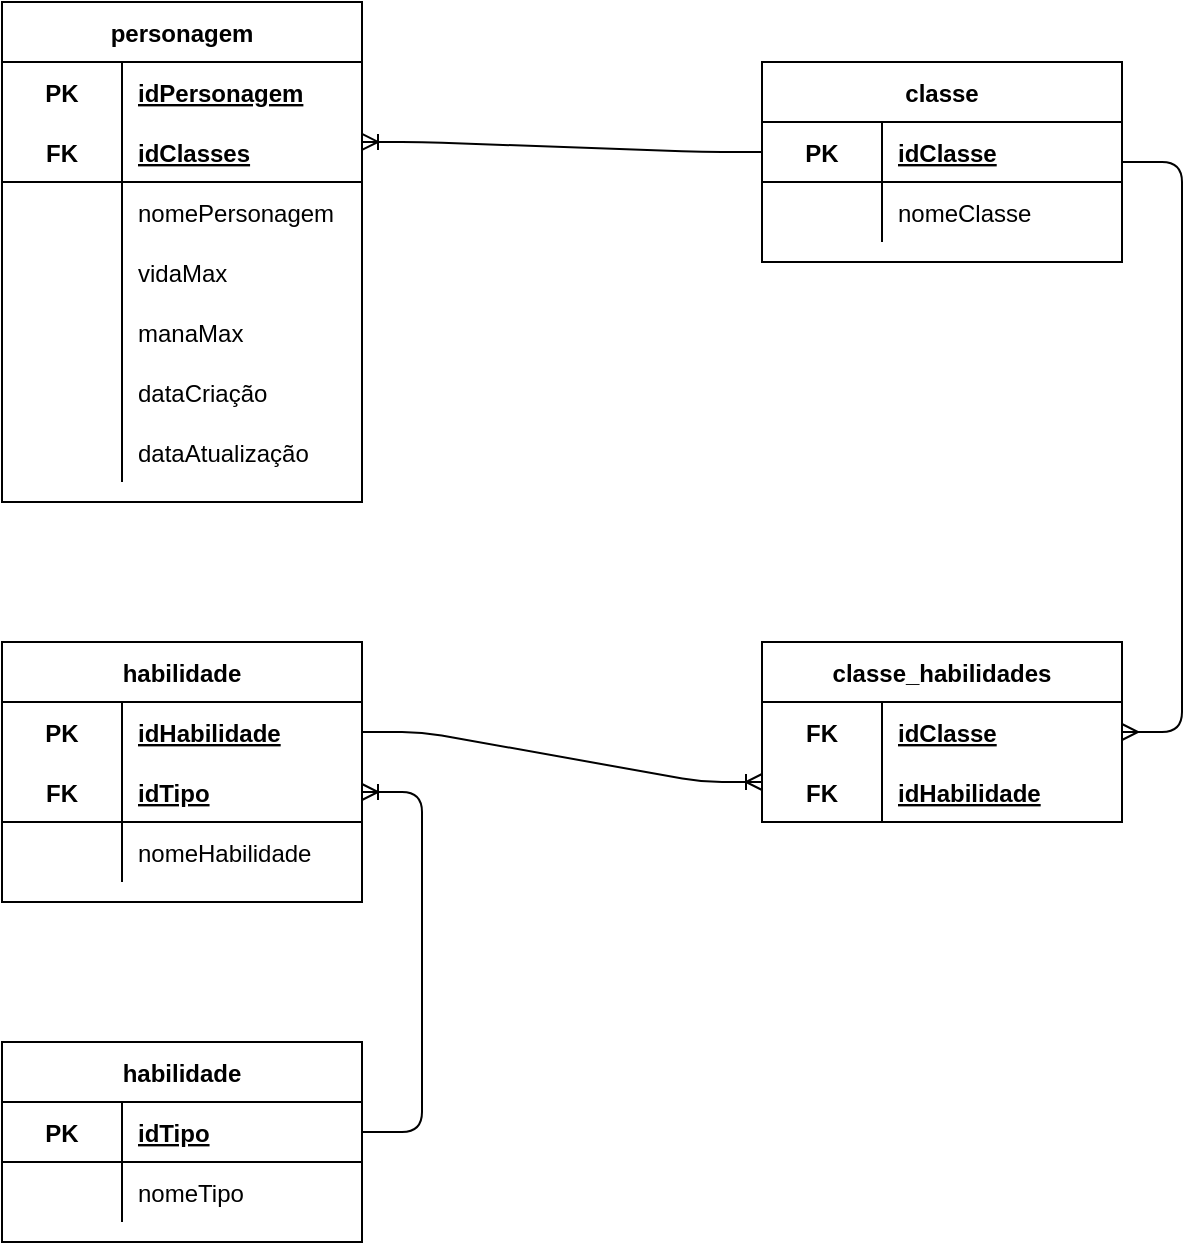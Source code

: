 <mxfile version="14.9.5" type="device"><diagram id="Vnr_DaOeJ2HsaMhXZIjR" name="Page-1"><mxGraphModel dx="1038" dy="579" grid="1" gridSize="10" guides="1" tooltips="1" connect="1" arrows="1" fold="1" page="1" pageScale="1" pageWidth="827" pageHeight="1169" math="0" shadow="0"><root><mxCell id="0"/><mxCell id="1" parent="0"/><mxCell id="y7KEYFcvt6DQ4FBDvmUr-17" value="personagem" style="shape=table;startSize=30;container=1;collapsible=1;childLayout=tableLayout;fixedRows=1;rowLines=0;fontStyle=1;align=center;resizeLast=1;" vertex="1" parent="1"><mxGeometry x="40" y="40" width="180" height="250" as="geometry"/></mxCell><mxCell id="y7KEYFcvt6DQ4FBDvmUr-18" value="" style="shape=partialRectangle;collapsible=0;dropTarget=0;pointerEvents=0;fillColor=none;top=0;left=0;bottom=0;right=0;points=[[0,0.5],[1,0.5]];portConstraint=eastwest;" vertex="1" parent="y7KEYFcvt6DQ4FBDvmUr-17"><mxGeometry y="30" width="180" height="30" as="geometry"/></mxCell><mxCell id="y7KEYFcvt6DQ4FBDvmUr-19" value="PK" style="shape=partialRectangle;connectable=0;fillColor=none;top=0;left=0;bottom=0;right=0;fontStyle=1;overflow=hidden;" vertex="1" parent="y7KEYFcvt6DQ4FBDvmUr-18"><mxGeometry width="60" height="30" as="geometry"/></mxCell><mxCell id="y7KEYFcvt6DQ4FBDvmUr-20" value="idPersonagem" style="shape=partialRectangle;connectable=0;fillColor=none;top=0;left=0;bottom=0;right=0;align=left;spacingLeft=6;fontStyle=5;overflow=hidden;" vertex="1" parent="y7KEYFcvt6DQ4FBDvmUr-18"><mxGeometry x="60" width="120" height="30" as="geometry"/></mxCell><mxCell id="y7KEYFcvt6DQ4FBDvmUr-21" value="" style="shape=partialRectangle;collapsible=0;dropTarget=0;pointerEvents=0;fillColor=none;top=0;left=0;bottom=1;right=0;points=[[0,0.5],[1,0.5]];portConstraint=eastwest;" vertex="1" parent="y7KEYFcvt6DQ4FBDvmUr-17"><mxGeometry y="60" width="180" height="30" as="geometry"/></mxCell><mxCell id="y7KEYFcvt6DQ4FBDvmUr-22" value="FK" style="shape=partialRectangle;connectable=0;fillColor=none;top=0;left=0;bottom=0;right=0;fontStyle=1;overflow=hidden;" vertex="1" parent="y7KEYFcvt6DQ4FBDvmUr-21"><mxGeometry width="60" height="30" as="geometry"/></mxCell><mxCell id="y7KEYFcvt6DQ4FBDvmUr-23" value="idClasses" style="shape=partialRectangle;connectable=0;fillColor=none;top=0;left=0;bottom=0;right=0;align=left;spacingLeft=6;fontStyle=5;overflow=hidden;" vertex="1" parent="y7KEYFcvt6DQ4FBDvmUr-21"><mxGeometry x="60" width="120" height="30" as="geometry"/></mxCell><mxCell id="y7KEYFcvt6DQ4FBDvmUr-24" value="" style="shape=partialRectangle;collapsible=0;dropTarget=0;pointerEvents=0;fillColor=none;top=0;left=0;bottom=0;right=0;points=[[0,0.5],[1,0.5]];portConstraint=eastwest;" vertex="1" parent="y7KEYFcvt6DQ4FBDvmUr-17"><mxGeometry y="90" width="180" height="30" as="geometry"/></mxCell><mxCell id="y7KEYFcvt6DQ4FBDvmUr-25" value="" style="shape=partialRectangle;connectable=0;fillColor=none;top=0;left=0;bottom=0;right=0;editable=1;overflow=hidden;" vertex="1" parent="y7KEYFcvt6DQ4FBDvmUr-24"><mxGeometry width="60" height="30" as="geometry"/></mxCell><mxCell id="y7KEYFcvt6DQ4FBDvmUr-26" value="nomePersonagem" style="shape=partialRectangle;connectable=0;fillColor=none;top=0;left=0;bottom=0;right=0;align=left;spacingLeft=6;overflow=hidden;" vertex="1" parent="y7KEYFcvt6DQ4FBDvmUr-24"><mxGeometry x="60" width="120" height="30" as="geometry"/></mxCell><mxCell id="y7KEYFcvt6DQ4FBDvmUr-27" value="" style="shape=partialRectangle;collapsible=0;dropTarget=0;pointerEvents=0;fillColor=none;top=0;left=0;bottom=0;right=0;points=[[0,0.5],[1,0.5]];portConstraint=eastwest;" vertex="1" parent="y7KEYFcvt6DQ4FBDvmUr-17"><mxGeometry y="120" width="180" height="30" as="geometry"/></mxCell><mxCell id="y7KEYFcvt6DQ4FBDvmUr-28" value="" style="shape=partialRectangle;connectable=0;fillColor=none;top=0;left=0;bottom=0;right=0;editable=1;overflow=hidden;" vertex="1" parent="y7KEYFcvt6DQ4FBDvmUr-27"><mxGeometry width="60" height="30" as="geometry"/></mxCell><mxCell id="y7KEYFcvt6DQ4FBDvmUr-29" value="vidaMax" style="shape=partialRectangle;connectable=0;fillColor=none;top=0;left=0;bottom=0;right=0;align=left;spacingLeft=6;overflow=hidden;" vertex="1" parent="y7KEYFcvt6DQ4FBDvmUr-27"><mxGeometry x="60" width="120" height="30" as="geometry"/></mxCell><mxCell id="y7KEYFcvt6DQ4FBDvmUr-30" value="" style="shape=partialRectangle;collapsible=0;dropTarget=0;pointerEvents=0;fillColor=none;top=0;left=0;bottom=0;right=0;points=[[0,0.5],[1,0.5]];portConstraint=eastwest;" vertex="1" parent="y7KEYFcvt6DQ4FBDvmUr-17"><mxGeometry y="150" width="180" height="30" as="geometry"/></mxCell><mxCell id="y7KEYFcvt6DQ4FBDvmUr-31" value="" style="shape=partialRectangle;connectable=0;fillColor=none;top=0;left=0;bottom=0;right=0;editable=1;overflow=hidden;" vertex="1" parent="y7KEYFcvt6DQ4FBDvmUr-30"><mxGeometry width="60" height="30" as="geometry"/></mxCell><mxCell id="y7KEYFcvt6DQ4FBDvmUr-32" value="manaMax" style="shape=partialRectangle;connectable=0;fillColor=none;top=0;left=0;bottom=0;right=0;align=left;spacingLeft=6;overflow=hidden;" vertex="1" parent="y7KEYFcvt6DQ4FBDvmUr-30"><mxGeometry x="60" width="120" height="30" as="geometry"/></mxCell><mxCell id="y7KEYFcvt6DQ4FBDvmUr-48" value="" style="shape=partialRectangle;collapsible=0;dropTarget=0;pointerEvents=0;fillColor=none;top=0;left=0;bottom=0;right=0;points=[[0,0.5],[1,0.5]];portConstraint=eastwest;" vertex="1" parent="y7KEYFcvt6DQ4FBDvmUr-17"><mxGeometry y="180" width="180" height="30" as="geometry"/></mxCell><mxCell id="y7KEYFcvt6DQ4FBDvmUr-49" value="" style="shape=partialRectangle;connectable=0;fillColor=none;top=0;left=0;bottom=0;right=0;editable=1;overflow=hidden;" vertex="1" parent="y7KEYFcvt6DQ4FBDvmUr-48"><mxGeometry width="60" height="30" as="geometry"/></mxCell><mxCell id="y7KEYFcvt6DQ4FBDvmUr-50" value="dataCriação" style="shape=partialRectangle;connectable=0;fillColor=none;top=0;left=0;bottom=0;right=0;align=left;spacingLeft=6;overflow=hidden;" vertex="1" parent="y7KEYFcvt6DQ4FBDvmUr-48"><mxGeometry x="60" width="120" height="30" as="geometry"/></mxCell><mxCell id="y7KEYFcvt6DQ4FBDvmUr-51" value="" style="shape=partialRectangle;collapsible=0;dropTarget=0;pointerEvents=0;fillColor=none;top=0;left=0;bottom=0;right=0;points=[[0,0.5],[1,0.5]];portConstraint=eastwest;" vertex="1" parent="y7KEYFcvt6DQ4FBDvmUr-17"><mxGeometry y="210" width="180" height="30" as="geometry"/></mxCell><mxCell id="y7KEYFcvt6DQ4FBDvmUr-52" value="" style="shape=partialRectangle;connectable=0;fillColor=none;top=0;left=0;bottom=0;right=0;editable=1;overflow=hidden;" vertex="1" parent="y7KEYFcvt6DQ4FBDvmUr-51"><mxGeometry width="60" height="30" as="geometry"/></mxCell><mxCell id="y7KEYFcvt6DQ4FBDvmUr-53" value="dataAtualização" style="shape=partialRectangle;connectable=0;fillColor=none;top=0;left=0;bottom=0;right=0;align=left;spacingLeft=6;overflow=hidden;" vertex="1" parent="y7KEYFcvt6DQ4FBDvmUr-51"><mxGeometry x="60" width="120" height="30" as="geometry"/></mxCell><mxCell id="y7KEYFcvt6DQ4FBDvmUr-54" value="classe" style="shape=table;startSize=30;container=1;collapsible=1;childLayout=tableLayout;fixedRows=1;rowLines=0;fontStyle=1;align=center;resizeLast=1;" vertex="1" parent="1"><mxGeometry x="420" y="70" width="180" height="100" as="geometry"/></mxCell><mxCell id="y7KEYFcvt6DQ4FBDvmUr-58" value="" style="shape=partialRectangle;collapsible=0;dropTarget=0;pointerEvents=0;fillColor=none;top=0;left=0;bottom=1;right=0;points=[[0,0.5],[1,0.5]];portConstraint=eastwest;" vertex="1" parent="y7KEYFcvt6DQ4FBDvmUr-54"><mxGeometry y="30" width="180" height="30" as="geometry"/></mxCell><mxCell id="y7KEYFcvt6DQ4FBDvmUr-59" value="PK" style="shape=partialRectangle;connectable=0;fillColor=none;top=0;left=0;bottom=0;right=0;fontStyle=1;overflow=hidden;" vertex="1" parent="y7KEYFcvt6DQ4FBDvmUr-58"><mxGeometry width="60" height="30" as="geometry"/></mxCell><mxCell id="y7KEYFcvt6DQ4FBDvmUr-60" value="idClasse" style="shape=partialRectangle;connectable=0;fillColor=none;top=0;left=0;bottom=0;right=0;align=left;spacingLeft=6;fontStyle=5;overflow=hidden;" vertex="1" parent="y7KEYFcvt6DQ4FBDvmUr-58"><mxGeometry x="60" width="120" height="30" as="geometry"/></mxCell><mxCell id="y7KEYFcvt6DQ4FBDvmUr-64" value="" style="shape=partialRectangle;collapsible=0;dropTarget=0;pointerEvents=0;fillColor=none;top=0;left=0;bottom=0;right=0;points=[[0,0.5],[1,0.5]];portConstraint=eastwest;" vertex="1" parent="y7KEYFcvt6DQ4FBDvmUr-54"><mxGeometry y="60" width="180" height="30" as="geometry"/></mxCell><mxCell id="y7KEYFcvt6DQ4FBDvmUr-65" value="" style="shape=partialRectangle;connectable=0;fillColor=none;top=0;left=0;bottom=0;right=0;editable=1;overflow=hidden;" vertex="1" parent="y7KEYFcvt6DQ4FBDvmUr-64"><mxGeometry width="60" height="30" as="geometry"/></mxCell><mxCell id="y7KEYFcvt6DQ4FBDvmUr-66" value="nomeClasse" style="shape=partialRectangle;connectable=0;fillColor=none;top=0;left=0;bottom=0;right=0;align=left;spacingLeft=6;overflow=hidden;" vertex="1" parent="y7KEYFcvt6DQ4FBDvmUr-64"><mxGeometry x="60" width="120" height="30" as="geometry"/></mxCell><mxCell id="y7KEYFcvt6DQ4FBDvmUr-70" value="" style="edgeStyle=entityRelationEdgeStyle;fontSize=12;html=1;endArrow=ERoneToMany;entryX=1;entryY=0.333;entryDx=0;entryDy=0;entryPerimeter=0;exitX=0;exitY=0.5;exitDx=0;exitDy=0;" edge="1" parent="1" source="y7KEYFcvt6DQ4FBDvmUr-58" target="y7KEYFcvt6DQ4FBDvmUr-21"><mxGeometry width="100" height="100" relative="1" as="geometry"><mxPoint x="320" y="330" as="sourcePoint"/><mxPoint x="420" y="230" as="targetPoint"/></mxGeometry></mxCell><mxCell id="y7KEYFcvt6DQ4FBDvmUr-71" value="habilidade" style="shape=table;startSize=30;container=1;collapsible=1;childLayout=tableLayout;fixedRows=1;rowLines=0;fontStyle=1;align=center;resizeLast=1;" vertex="1" parent="1"><mxGeometry x="40" y="360" width="180" height="130" as="geometry"/></mxCell><mxCell id="y7KEYFcvt6DQ4FBDvmUr-72" value="" style="shape=partialRectangle;collapsible=0;dropTarget=0;pointerEvents=0;fillColor=none;top=0;left=0;bottom=0;right=0;points=[[0,0.5],[1,0.5]];portConstraint=eastwest;" vertex="1" parent="y7KEYFcvt6DQ4FBDvmUr-71"><mxGeometry y="30" width="180" height="30" as="geometry"/></mxCell><mxCell id="y7KEYFcvt6DQ4FBDvmUr-73" value="PK" style="shape=partialRectangle;connectable=0;fillColor=none;top=0;left=0;bottom=0;right=0;fontStyle=1;overflow=hidden;" vertex="1" parent="y7KEYFcvt6DQ4FBDvmUr-72"><mxGeometry width="60" height="30" as="geometry"/></mxCell><mxCell id="y7KEYFcvt6DQ4FBDvmUr-74" value="idHabilidade" style="shape=partialRectangle;connectable=0;fillColor=none;top=0;left=0;bottom=0;right=0;align=left;spacingLeft=6;fontStyle=5;overflow=hidden;" vertex="1" parent="y7KEYFcvt6DQ4FBDvmUr-72"><mxGeometry x="60" width="120" height="30" as="geometry"/></mxCell><mxCell id="y7KEYFcvt6DQ4FBDvmUr-75" value="" style="shape=partialRectangle;collapsible=0;dropTarget=0;pointerEvents=0;fillColor=none;top=0;left=0;bottom=1;right=0;points=[[0,0.5],[1,0.5]];portConstraint=eastwest;" vertex="1" parent="y7KEYFcvt6DQ4FBDvmUr-71"><mxGeometry y="60" width="180" height="30" as="geometry"/></mxCell><mxCell id="y7KEYFcvt6DQ4FBDvmUr-76" value="FK" style="shape=partialRectangle;connectable=0;fillColor=none;top=0;left=0;bottom=0;right=0;fontStyle=1;overflow=hidden;" vertex="1" parent="y7KEYFcvt6DQ4FBDvmUr-75"><mxGeometry width="60" height="30" as="geometry"/></mxCell><mxCell id="y7KEYFcvt6DQ4FBDvmUr-77" value="idTipo" style="shape=partialRectangle;connectable=0;fillColor=none;top=0;left=0;bottom=0;right=0;align=left;spacingLeft=6;fontStyle=5;overflow=hidden;" vertex="1" parent="y7KEYFcvt6DQ4FBDvmUr-75"><mxGeometry x="60" width="120" height="30" as="geometry"/></mxCell><mxCell id="y7KEYFcvt6DQ4FBDvmUr-81" value="" style="shape=partialRectangle;collapsible=0;dropTarget=0;pointerEvents=0;fillColor=none;top=0;left=0;bottom=0;right=0;points=[[0,0.5],[1,0.5]];portConstraint=eastwest;" vertex="1" parent="y7KEYFcvt6DQ4FBDvmUr-71"><mxGeometry y="90" width="180" height="30" as="geometry"/></mxCell><mxCell id="y7KEYFcvt6DQ4FBDvmUr-82" value="" style="shape=partialRectangle;connectable=0;fillColor=none;top=0;left=0;bottom=0;right=0;editable=1;overflow=hidden;" vertex="1" parent="y7KEYFcvt6DQ4FBDvmUr-81"><mxGeometry width="60" height="30" as="geometry"/></mxCell><mxCell id="y7KEYFcvt6DQ4FBDvmUr-83" value="nomeHabilidade" style="shape=partialRectangle;connectable=0;fillColor=none;top=0;left=0;bottom=0;right=0;align=left;spacingLeft=6;overflow=hidden;" vertex="1" parent="y7KEYFcvt6DQ4FBDvmUr-81"><mxGeometry x="60" width="120" height="30" as="geometry"/></mxCell><mxCell id="y7KEYFcvt6DQ4FBDvmUr-84" value="classe_habilidades" style="shape=table;startSize=30;container=1;collapsible=1;childLayout=tableLayout;fixedRows=1;rowLines=0;fontStyle=1;align=center;resizeLast=1;" vertex="1" parent="1"><mxGeometry x="420" y="360" width="180" height="90" as="geometry"/></mxCell><mxCell id="y7KEYFcvt6DQ4FBDvmUr-85" value="" style="shape=partialRectangle;collapsible=0;dropTarget=0;pointerEvents=0;fillColor=none;top=0;left=0;bottom=0;right=0;points=[[0,0.5],[1,0.5]];portConstraint=eastwest;" vertex="1" parent="y7KEYFcvt6DQ4FBDvmUr-84"><mxGeometry y="30" width="180" height="30" as="geometry"/></mxCell><mxCell id="y7KEYFcvt6DQ4FBDvmUr-86" value="FK" style="shape=partialRectangle;connectable=0;fillColor=none;top=0;left=0;bottom=0;right=0;fontStyle=1;overflow=hidden;" vertex="1" parent="y7KEYFcvt6DQ4FBDvmUr-85"><mxGeometry width="60" height="30" as="geometry"/></mxCell><mxCell id="y7KEYFcvt6DQ4FBDvmUr-87" value="idClasse" style="shape=partialRectangle;connectable=0;fillColor=none;top=0;left=0;bottom=0;right=0;align=left;spacingLeft=6;fontStyle=5;overflow=hidden;" vertex="1" parent="y7KEYFcvt6DQ4FBDvmUr-85"><mxGeometry x="60" width="120" height="30" as="geometry"/></mxCell><mxCell id="y7KEYFcvt6DQ4FBDvmUr-88" value="" style="shape=partialRectangle;collapsible=0;dropTarget=0;pointerEvents=0;fillColor=none;top=0;left=0;bottom=1;right=0;points=[[0,0.5],[1,0.5]];portConstraint=eastwest;" vertex="1" parent="y7KEYFcvt6DQ4FBDvmUr-84"><mxGeometry y="60" width="180" height="30" as="geometry"/></mxCell><mxCell id="y7KEYFcvt6DQ4FBDvmUr-89" value="FK" style="shape=partialRectangle;connectable=0;fillColor=none;top=0;left=0;bottom=0;right=0;fontStyle=1;overflow=hidden;" vertex="1" parent="y7KEYFcvt6DQ4FBDvmUr-88"><mxGeometry width="60" height="30" as="geometry"/></mxCell><mxCell id="y7KEYFcvt6DQ4FBDvmUr-90" value="idHabilidade" style="shape=partialRectangle;connectable=0;fillColor=none;top=0;left=0;bottom=0;right=0;align=left;spacingLeft=6;fontStyle=5;overflow=hidden;" vertex="1" parent="y7KEYFcvt6DQ4FBDvmUr-88"><mxGeometry x="60" width="120" height="30" as="geometry"/></mxCell><mxCell id="y7KEYFcvt6DQ4FBDvmUr-97" value="" style="edgeStyle=entityRelationEdgeStyle;fontSize=12;html=1;endArrow=ERmany;entryX=1;entryY=0.5;entryDx=0;entryDy=0;" edge="1" parent="1" target="y7KEYFcvt6DQ4FBDvmUr-85"><mxGeometry width="100" height="100" relative="1" as="geometry"><mxPoint x="600" y="120" as="sourcePoint"/><mxPoint x="700" y="20" as="targetPoint"/></mxGeometry></mxCell><mxCell id="y7KEYFcvt6DQ4FBDvmUr-98" value="habilidade" style="shape=table;startSize=30;container=1;collapsible=1;childLayout=tableLayout;fixedRows=1;rowLines=0;fontStyle=1;align=center;resizeLast=1;" vertex="1" parent="1"><mxGeometry x="40" y="560" width="180" height="100" as="geometry"/></mxCell><mxCell id="y7KEYFcvt6DQ4FBDvmUr-102" value="" style="shape=partialRectangle;collapsible=0;dropTarget=0;pointerEvents=0;fillColor=none;top=0;left=0;bottom=1;right=0;points=[[0,0.5],[1,0.5]];portConstraint=eastwest;" vertex="1" parent="y7KEYFcvt6DQ4FBDvmUr-98"><mxGeometry y="30" width="180" height="30" as="geometry"/></mxCell><mxCell id="y7KEYFcvt6DQ4FBDvmUr-103" value="PK" style="shape=partialRectangle;connectable=0;fillColor=none;top=0;left=0;bottom=0;right=0;fontStyle=1;overflow=hidden;" vertex="1" parent="y7KEYFcvt6DQ4FBDvmUr-102"><mxGeometry width="60" height="30" as="geometry"/></mxCell><mxCell id="y7KEYFcvt6DQ4FBDvmUr-104" value="idTipo" style="shape=partialRectangle;connectable=0;fillColor=none;top=0;left=0;bottom=0;right=0;align=left;spacingLeft=6;fontStyle=5;overflow=hidden;" vertex="1" parent="y7KEYFcvt6DQ4FBDvmUr-102"><mxGeometry x="60" width="120" height="30" as="geometry"/></mxCell><mxCell id="y7KEYFcvt6DQ4FBDvmUr-105" value="" style="shape=partialRectangle;collapsible=0;dropTarget=0;pointerEvents=0;fillColor=none;top=0;left=0;bottom=0;right=0;points=[[0,0.5],[1,0.5]];portConstraint=eastwest;" vertex="1" parent="y7KEYFcvt6DQ4FBDvmUr-98"><mxGeometry y="60" width="180" height="30" as="geometry"/></mxCell><mxCell id="y7KEYFcvt6DQ4FBDvmUr-106" value="" style="shape=partialRectangle;connectable=0;fillColor=none;top=0;left=0;bottom=0;right=0;editable=1;overflow=hidden;" vertex="1" parent="y7KEYFcvt6DQ4FBDvmUr-105"><mxGeometry width="60" height="30" as="geometry"/></mxCell><mxCell id="y7KEYFcvt6DQ4FBDvmUr-107" value="nomeTipo" style="shape=partialRectangle;connectable=0;fillColor=none;top=0;left=0;bottom=0;right=0;align=left;spacingLeft=6;overflow=hidden;" vertex="1" parent="y7KEYFcvt6DQ4FBDvmUr-105"><mxGeometry x="60" width="120" height="30" as="geometry"/></mxCell><mxCell id="y7KEYFcvt6DQ4FBDvmUr-108" value="" style="edgeStyle=entityRelationEdgeStyle;fontSize=12;html=1;endArrow=ERoneToMany;exitX=1;exitY=0.5;exitDx=0;exitDy=0;" edge="1" parent="1" source="y7KEYFcvt6DQ4FBDvmUr-72"><mxGeometry width="100" height="100" relative="1" as="geometry"><mxPoint x="320" y="530" as="sourcePoint"/><mxPoint x="420" y="430" as="targetPoint"/></mxGeometry></mxCell><mxCell id="y7KEYFcvt6DQ4FBDvmUr-109" value="" style="edgeStyle=entityRelationEdgeStyle;fontSize=12;html=1;endArrow=ERoneToMany;entryX=1;entryY=0.5;entryDx=0;entryDy=0;exitX=1;exitY=0.5;exitDx=0;exitDy=0;" edge="1" parent="1" source="y7KEYFcvt6DQ4FBDvmUr-102" target="y7KEYFcvt6DQ4FBDvmUr-75"><mxGeometry width="100" height="100" relative="1" as="geometry"><mxPoint x="220" y="650" as="sourcePoint"/><mxPoint x="320" y="550" as="targetPoint"/></mxGeometry></mxCell></root></mxGraphModel></diagram></mxfile>